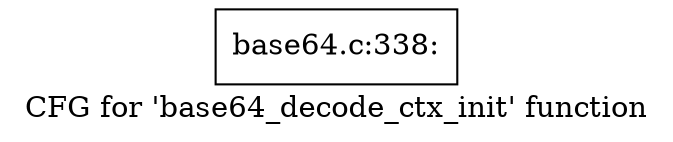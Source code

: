 digraph "CFG for 'base64_decode_ctx_init' function" {
	label="CFG for 'base64_decode_ctx_init' function";

	Node0xcef82f0 [shape=record,label="{base64.c:338:}"];
}

